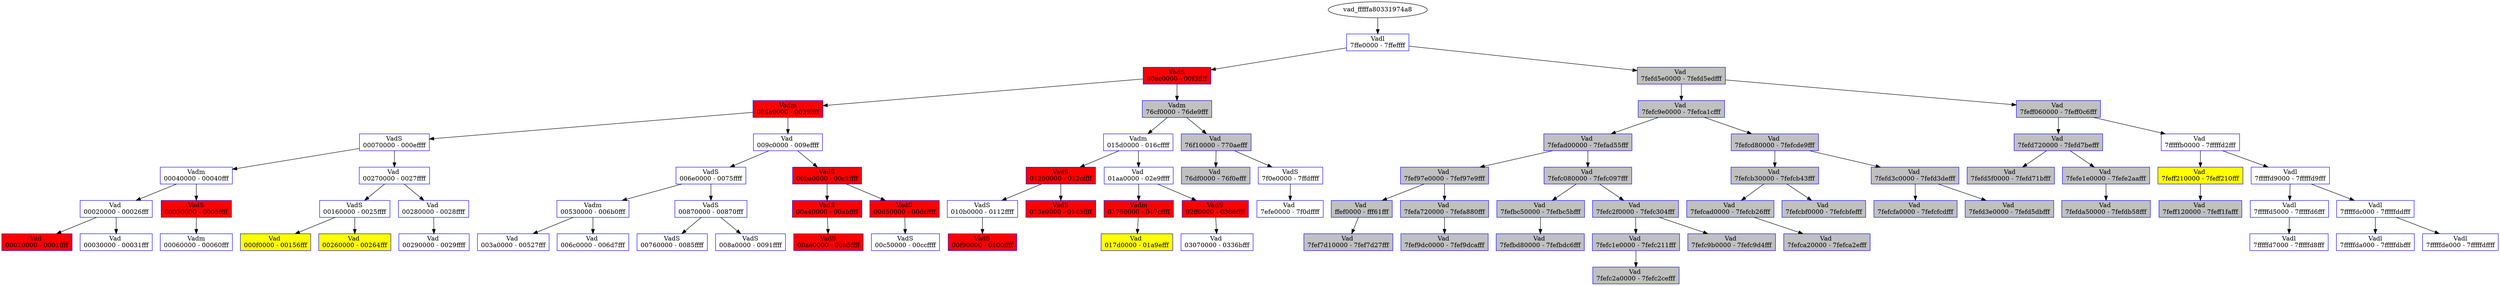 /* Pid:    508 */
digraph processtree {
graph [rankdir = "TB"];
vad_fffffa80331974a8 -> vad_fffffa8033197c00
vad_fffffa8033197c00 [label = "{ Vadl\n7ffe0000 - 7ffeffff }"shape = "record" color = "blue" style = "filled" fillcolor = "white"];
vad_fffffa8033197c00 -> vad_fffffa80324ae340
vad_fffffa80324ae340 [label = "{ VadS\n00ec0000 - 00f3ffff }"shape = "record" color = "blue" style = "filled" fillcolor = "red"];
vad_fffffa80324ae340 -> vad_fffffa80316383d0
vad_fffffa80316383d0 [label = "{ Vadm\n002a0000 - 0039ffff }"shape = "record" color = "blue" style = "filled" fillcolor = "red"];
vad_fffffa80316383d0 -> vad_fffffa8033183240
vad_fffffa8033183240 [label = "{ VadS\n00070000 - 000effff }"shape = "record" color = "blue" style = "filled" fillcolor = "white"];
vad_fffffa8033183240 -> vad_fffffa8032540560
vad_fffffa8032540560 [label = "{ Vadm\n00040000 - 00040fff }"shape = "record" color = "blue" style = "filled" fillcolor = "white"];
vad_fffffa8032540560 -> vad_fffffa80331c8590
vad_fffffa80331c8590 [label = "{ Vad \n00020000 - 00026fff }"shape = "record" color = "blue" style = "filled" fillcolor = "white"];
vad_fffffa80331c8590 -> vad_fffffa80326e0dc0
vad_fffffa80326e0dc0 [label = "{ Vad \n00010000 - 0001ffff }"shape = "record" color = "blue" style = "filled" fillcolor = "red"];
vad_fffffa80331c8590 -> vad_fffffa80331ad6b0
vad_fffffa80331ad6b0 [label = "{ Vad \n00030000 - 00031fff }"shape = "record" color = "blue" style = "filled" fillcolor = "white"];
vad_fffffa8032540560 -> vad_fffffa8032437c90
vad_fffffa8032437c90 [label = "{ VadS\n00050000 - 0005ffff }"shape = "record" color = "blue" style = "filled" fillcolor = "red"];
vad_fffffa8032437c90 -> vad_fffffa803319fa00
vad_fffffa803319fa00 [label = "{ Vadm\n00060000 - 00060fff }"shape = "record" color = "blue" style = "filled" fillcolor = "white"];
vad_fffffa8033183240 -> vad_fffffa8032476970
vad_fffffa8032476970 [label = "{ Vad \n00270000 - 0027ffff }"shape = "record" color = "blue" style = "filled" fillcolor = "white"];
vad_fffffa8032476970 -> vad_fffffa8032f113d0
vad_fffffa8032f113d0 [label = "{ VadS\n00160000 - 0025ffff }"shape = "record" color = "blue" style = "filled" fillcolor = "white"];
vad_fffffa8032f113d0 -> vad_fffffa8033197590
vad_fffffa8033197590 [label = "{ Vad \n000f0000 - 00156fff }"shape = "record" color = "blue" style = "filled" fillcolor = "yellow"];
vad_fffffa8032f113d0 -> vad_fffffa8032540600
vad_fffffa8032540600 [label = "{ Vad \n00260000 - 00264fff }"shape = "record" color = "blue" style = "filled" fillcolor = "yellow"];
vad_fffffa8032476970 -> vad_fffffa80324768e0
vad_fffffa80324768e0 [label = "{ Vad \n00280000 - 0028ffff }"shape = "record" color = "blue" style = "filled" fillcolor = "white"];
vad_fffffa80324768e0 -> vad_fffffa8032476850
vad_fffffa8032476850 [label = "{ Vad \n00290000 - 0029ffff }"shape = "record" color = "blue" style = "filled" fillcolor = "white"];
vad_fffffa80316383d0 -> vad_fffffa80331c56f0
vad_fffffa80331c56f0 [label = "{ Vad \n009c0000 - 009effff }"shape = "record" color = "blue" style = "filled" fillcolor = "white"];
vad_fffffa80331c56f0 -> vad_fffffa80332a30b0
vad_fffffa80332a30b0 [label = "{ VadS\n006e0000 - 0075ffff }"shape = "record" color = "blue" style = "filled" fillcolor = "white"];
vad_fffffa80332a30b0 -> vad_fffffa8032ee9320
vad_fffffa8032ee9320 [label = "{ Vadm\n00530000 - 006b0fff }"shape = "record" color = "blue" style = "filled" fillcolor = "white"];
vad_fffffa8032ee9320 -> vad_fffffa803319fdd0
vad_fffffa803319fdd0 [label = "{ Vad \n003a0000 - 00527fff }"shape = "record" color = "blue" style = "filled" fillcolor = "white"];
vad_fffffa8032ee9320 -> vad_fffffa80326c5750
vad_fffffa80326c5750 [label = "{ Vad \n006c0000 - 006d7fff }"shape = "record" color = "blue" style = "filled" fillcolor = "white"];
vad_fffffa80332a30b0 -> vad_fffffa80335c0be0
vad_fffffa80335c0be0 [label = "{ VadS\n00870000 - 00870fff }"shape = "record" color = "blue" style = "filled" fillcolor = "white"];
vad_fffffa80335c0be0 -> vad_fffffa803333a3d0
vad_fffffa803333a3d0 [label = "{ VadS\n00760000 - 0085ffff }"shape = "record" color = "blue" style = "filled" fillcolor = "white"];
vad_fffffa80335c0be0 -> vad_fffffa803185e280
vad_fffffa803185e280 [label = "{ VadS\n008a0000 - 0091ffff }"shape = "record" color = "blue" style = "filled" fillcolor = "white"];
vad_fffffa80331c56f0 -> vad_fffffa803319c190
vad_fffffa803319c190 [label = "{ VadS\n00ba0000 - 00c1ffff }"shape = "record" color = "blue" style = "filled" fillcolor = "red"];
vad_fffffa803319c190 -> vad_fffffa803319b880
vad_fffffa803319b880 [label = "{ VadS\n00a40000 - 00abffff }"shape = "record" color = "blue" style = "filled" fillcolor = "red"];
vad_fffffa803319b880 -> vad_fffffa80324ae2f0
vad_fffffa80324ae2f0 [label = "{ VadS\n00ae0000 - 00b5ffff }"shape = "record" color = "blue" style = "filled" fillcolor = "red"];
vad_fffffa803319c190 -> vad_fffffa80340d8260
vad_fffffa80340d8260 [label = "{ VadS\n00d50000 - 00dcffff }"shape = "record" color = "blue" style = "filled" fillcolor = "red"];
vad_fffffa80340d8260 -> vad_fffffa8033405580
vad_fffffa8033405580 [label = "{ VadS\n00c50000 - 00ccffff }"shape = "record" color = "blue" style = "filled" fillcolor = "white"];
vad_fffffa80324ae340 -> vad_fffffa80325404c0
vad_fffffa80325404c0 [label = "{ Vadm\n76cf0000 - 76de9fff }"shape = "record" color = "blue" style = "filled" fillcolor = "gray"];
vad_fffffa80325404c0 -> vad_fffffa80333b7170
vad_fffffa80333b7170 [label = "{ Vadm\n015d0000 - 016cffff }"shape = "record" color = "blue" style = "filled" fillcolor = "white"];
vad_fffffa80333b7170 -> vad_fffffa80331ac5d0
vad_fffffa80331ac5d0 [label = "{ VadS\n01250000 - 012cffff }"shape = "record" color = "blue" style = "filled" fillcolor = "red"];
vad_fffffa80331ac5d0 -> vad_fffffa8032753eb0
vad_fffffa8032753eb0 [label = "{ VadS\n010b0000 - 0112ffff }"shape = "record" color = "blue" style = "filled" fillcolor = "white"];
vad_fffffa8032753eb0 -> vad_fffffa80324ae390
vad_fffffa80324ae390 [label = "{ VadS\n00f90000 - 0100ffff }"shape = "record" color = "blue" style = "filled" fillcolor = "red"];
vad_fffffa80331ac5d0 -> vad_fffffa80324d03c0
vad_fffffa80324d03c0 [label = "{ VadS\n013e0000 - 0145ffff }"shape = "record" color = "blue" style = "filled" fillcolor = "red"];
vad_fffffa80333b7170 -> vad_fffffa8033ea2150
vad_fffffa8033ea2150 [label = "{ Vad \n01aa0000 - 02e9ffff }"shape = "record" color = "blue" style = "filled" fillcolor = "white"];
vad_fffffa8033ea2150 -> vad_fffffa80331c7990
vad_fffffa80331c7990 [label = "{ Vadm\n01750000 - 017cffff }"shape = "record" color = "blue" style = "filled" fillcolor = "red"];
vad_fffffa80331c7990 -> vad_fffffa80333fb3f0
vad_fffffa80333fb3f0 [label = "{ Vad \n017d0000 - 01a9efff }"shape = "record" color = "blue" style = "filled" fillcolor = "yellow"];
vad_fffffa8033ea2150 -> vad_fffffa803336b260
vad_fffffa803336b260 [label = "{ VadS\n02ff0000 - 0306ffff }"shape = "record" color = "blue" style = "filled" fillcolor = "red"];
vad_fffffa803336b260 -> vad_fffffa803315b6d0
vad_fffffa803315b6d0 [label = "{ Vad \n03070000 - 0336bfff }"shape = "record" color = "blue" style = "filled" fillcolor = "white"];
vad_fffffa80325404c0 -> vad_fffffa8033194cb0
vad_fffffa8033194cb0 [label = "{ Vad \n76f10000 - 770aefff }"shape = "record" color = "blue" style = "filled" fillcolor = "gray"];
vad_fffffa8033194cb0 -> vad_fffffa803313d860
vad_fffffa803313d860 [label = "{ Vad \n76df0000 - 76f0efff }"shape = "record" color = "blue" style = "filled" fillcolor = "gray"];
vad_fffffa8033194cb0 -> vad_fffffa803319ba20
vad_fffffa803319ba20 [label = "{ VadS\n7f0e0000 - 7ffdffff }"shape = "record" color = "blue" style = "filled" fillcolor = "white"];
vad_fffffa803319ba20 -> vad_fffffa8033193590
vad_fffffa8033193590 [label = "{ Vad \n7efe0000 - 7f0dffff }"shape = "record" color = "blue" style = "filled" fillcolor = "white"];
vad_fffffa8033197c00 -> vad_fffffa8033199810
vad_fffffa8033199810 [label = "{ Vad \n7fefd5e0000 - 7fefd5edfff }"shape = "record" color = "blue" style = "filled" fillcolor = "gray"];
vad_fffffa8033199810 -> vad_fffffa80326e0010
vad_fffffa80326e0010 [label = "{ Vad \n7fefc9e0000 - 7fefca1cfff }"shape = "record" color = "blue" style = "filled" fillcolor = "gray"];
vad_fffffa80326e0010 -> vad_fffffa80333e7ab0
vad_fffffa80333e7ab0 [label = "{ Vad \n7fefad00000 - 7fefad55fff }"shape = "record" color = "blue" style = "filled" fillcolor = "gray"];
vad_fffffa80333e7ab0 -> vad_fffffa803239eb10
vad_fffffa803239eb10 [label = "{ Vad \n7fef97e0000 - 7fef97e9fff }"shape = "record" color = "blue" style = "filled" fillcolor = "gray"];
vad_fffffa803239eb10 -> vad_fffffa80326a4bb0
vad_fffffa80326a4bb0 [label = "{ Vad \nffef0000 - fff61fff }"shape = "record" color = "blue" style = "filled" fillcolor = "gray"];
vad_fffffa80326a4bb0 -> vad_fffffa80317b5860
vad_fffffa80317b5860 [label = "{ Vad \n7fef7d10000 - 7fef7d27fff }"shape = "record" color = "blue" style = "filled" fillcolor = "gray"];
vad_fffffa803239eb10 -> vad_fffffa8032476f80
vad_fffffa8032476f80 [label = "{ Vad \n7fefa720000 - 7fefa880fff }"shape = "record" color = "blue" style = "filled" fillcolor = "gray"];
vad_fffffa8032476f80 -> vad_fffffa8031876860
vad_fffffa8031876860 [label = "{ Vad \n7fef9dc0000 - 7fef9dcafff }"shape = "record" color = "blue" style = "filled" fillcolor = "gray"];
vad_fffffa80333e7ab0 -> vad_fffffa80333a7370
vad_fffffa80333a7370 [label = "{ Vad \n7fefc080000 - 7fefc097fff }"shape = "record" color = "blue" style = "filled" fillcolor = "gray"];
vad_fffffa80333a7370 -> vad_fffffa80326a5850
vad_fffffa80326a5850 [label = "{ Vad \n7fefbc50000 - 7fefbc5bfff }"shape = "record" color = "blue" style = "filled" fillcolor = "gray"];
vad_fffffa80326a5850 -> vad_fffffa80333cd240
vad_fffffa80333cd240 [label = "{ Vad \n7fefbd80000 - 7fefbdc6fff }"shape = "record" color = "blue" style = "filled" fillcolor = "gray"];
vad_fffffa80333a7370 -> vad_fffffa80333de4c0
vad_fffffa80333de4c0 [label = "{ Vad \n7fefc2f0000 - 7fefc304fff }"shape = "record" color = "blue" style = "filled" fillcolor = "gray"];
vad_fffffa80333de4c0 -> vad_fffffa80333a7980
vad_fffffa80333a7980 [label = "{ Vad \n7fefc1e0000 - 7fefc211fff }"shape = "record" color = "blue" style = "filled" fillcolor = "gray"];
vad_fffffa80333a7980 -> vad_fffffa8032775570
vad_fffffa8032775570 [label = "{ Vad \n7fefc2a0000 - 7fefc2cefff }"shape = "record" color = "blue" style = "filled" fillcolor = "gray"];
vad_fffffa80333de4c0 -> vad_fffffa80338ee4e0
vad_fffffa80338ee4e0 [label = "{ Vad \n7fefc9b0000 - 7fefc9d4fff }"shape = "record" color = "blue" style = "filled" fillcolor = "gray"];
vad_fffffa80326e0010 -> vad_fffffa80331938d0
vad_fffffa80331938d0 [label = "{ Vad \n7fefcd80000 - 7fefcde9fff }"shape = "record" color = "blue" style = "filled" fillcolor = "gray"];
vad_fffffa80331938d0 -> vad_fffffa80331a45d0
vad_fffffa80331a45d0 [label = "{ Vad \n7fefcb30000 - 7fefcb43fff }"shape = "record" color = "blue" style = "filled" fillcolor = "gray"];
vad_fffffa80331a45d0 -> vad_fffffa80332a5150
vad_fffffa80332a5150 [label = "{ Vad \n7fefcad0000 - 7fefcb26fff }"shape = "record" color = "blue" style = "filled" fillcolor = "gray"];
vad_fffffa80332a5150 -> vad_fffffa80333a89d0
vad_fffffa80333a89d0 [label = "{ Vad \n7fefca20000 - 7fefca2efff }"shape = "record" color = "blue" style = "filled" fillcolor = "gray"];
vad_fffffa80331a45d0 -> vad_fffffa8033199a70
vad_fffffa8033199a70 [label = "{ Vad \n7fefcbf0000 - 7fefcbfefff }"shape = "record" color = "blue" style = "filled" fillcolor = "gray"];
vad_fffffa80331938d0 -> vad_fffffa80326e0a40
vad_fffffa80326e0a40 [label = "{ Vad \n7fefd3c0000 - 7fefd3defff }"shape = "record" color = "blue" style = "filled" fillcolor = "gray"];
vad_fffffa80326e0a40 -> vad_fffffa8032ed1630
vad_fffffa8032ed1630 [label = "{ Vad \n7fefcfa0000 - 7fefcfcdfff }"shape = "record" color = "blue" style = "filled" fillcolor = "gray"];
vad_fffffa80326e0a40 -> vad_fffffa8032476e60
vad_fffffa8032476e60 [label = "{ Vad \n7fefd3e0000 - 7fefd5dbfff }"shape = "record" color = "blue" style = "filled" fillcolor = "gray"];
vad_fffffa8033199810 -> vad_fffffa80331999e0
vad_fffffa80331999e0 [label = "{ Vad \n7feff060000 - 7feff0c6fff }"shape = "record" color = "blue" style = "filled" fillcolor = "gray"];
vad_fffffa80331999e0 -> vad_fffffa80331996f0
vad_fffffa80331996f0 [label = "{ Vad \n7fefd720000 - 7fefd7befff }"shape = "record" color = "blue" style = "filled" fillcolor = "gray"];
vad_fffffa80331996f0 -> vad_fffffa80325367b0
vad_fffffa80325367b0 [label = "{ Vad \n7fefd5f0000 - 7fefd71bfff }"shape = "record" color = "blue" style = "filled" fillcolor = "gray"];
vad_fffffa80331996f0 -> vad_fffffa8033199780
vad_fffffa8033199780 [label = "{ Vad \n7fefe1e0000 - 7fefe2aafff }"shape = "record" color = "blue" style = "filled" fillcolor = "gray"];
vad_fffffa8033199780 -> vad_fffffa803316e530
vad_fffffa803316e530 [label = "{ Vad \n7fefda50000 - 7fefdb58fff }"shape = "record" color = "blue" style = "filled" fillcolor = "gray"];
vad_fffffa80331999e0 -> vad_fffffa8033197b70
vad_fffffa8033197b70 [label = "{ Vad \n7fffffb0000 - 7fffffd2fff }"shape = "record" color = "blue" style = "filled" fillcolor = "white"];
vad_fffffa8033197b70 -> vad_fffffa8033194860
vad_fffffa8033194860 [label = "{ Vad \n7feff210000 - 7feff210fff }"shape = "record" color = "blue" style = "filled" fillcolor = "yellow"];
vad_fffffa8033194860 -> vad_fffffa80326e0d30
vad_fffffa80326e0d30 [label = "{ Vad \n7feff120000 - 7feff1fafff }"shape = "record" color = "blue" style = "filled" fillcolor = "gray"];
vad_fffffa8033197b70 -> vad_fffffa80331948f0
vad_fffffa80331948f0 [label = "{ Vadl\n7fffffd9000 - 7fffffd9fff }"shape = "record" color = "blue" style = "filled" fillcolor = "white"];
vad_fffffa80331948f0 -> vad_fffffa803180dcd0
vad_fffffa803180dcd0 [label = "{ Vadl\n7fffffd5000 - 7fffffd6fff }"shape = "record" color = "blue" style = "filled" fillcolor = "white"];
vad_fffffa803180dcd0 -> vad_fffffa80332a8600
vad_fffffa80332a8600 [label = "{ Vadl\n7fffffd7000 - 7fffffd8fff }"shape = "record" color = "blue" style = "filled" fillcolor = "white"];
vad_fffffa80331948f0 -> vad_fffffa80325a7960
vad_fffffa80325a7960 [label = "{ Vadl\n7fffffdc000 - 7fffffddfff }"shape = "record" color = "blue" style = "filled" fillcolor = "white"];
vad_fffffa80325a7960 -> vad_fffffa8033049b90
vad_fffffa8033049b90 [label = "{ Vadl\n7fffffda000 - 7fffffdbfff }"shape = "record" color = "blue" style = "filled" fillcolor = "white"];
vad_fffffa80325a7960 -> vad_fffffa8033193bf0
vad_fffffa8033193bf0 [label = "{ Vadl\n7fffffde000 - 7fffffdffff }"shape = "record" color = "blue" style = "filled" fillcolor = "white"];
}
